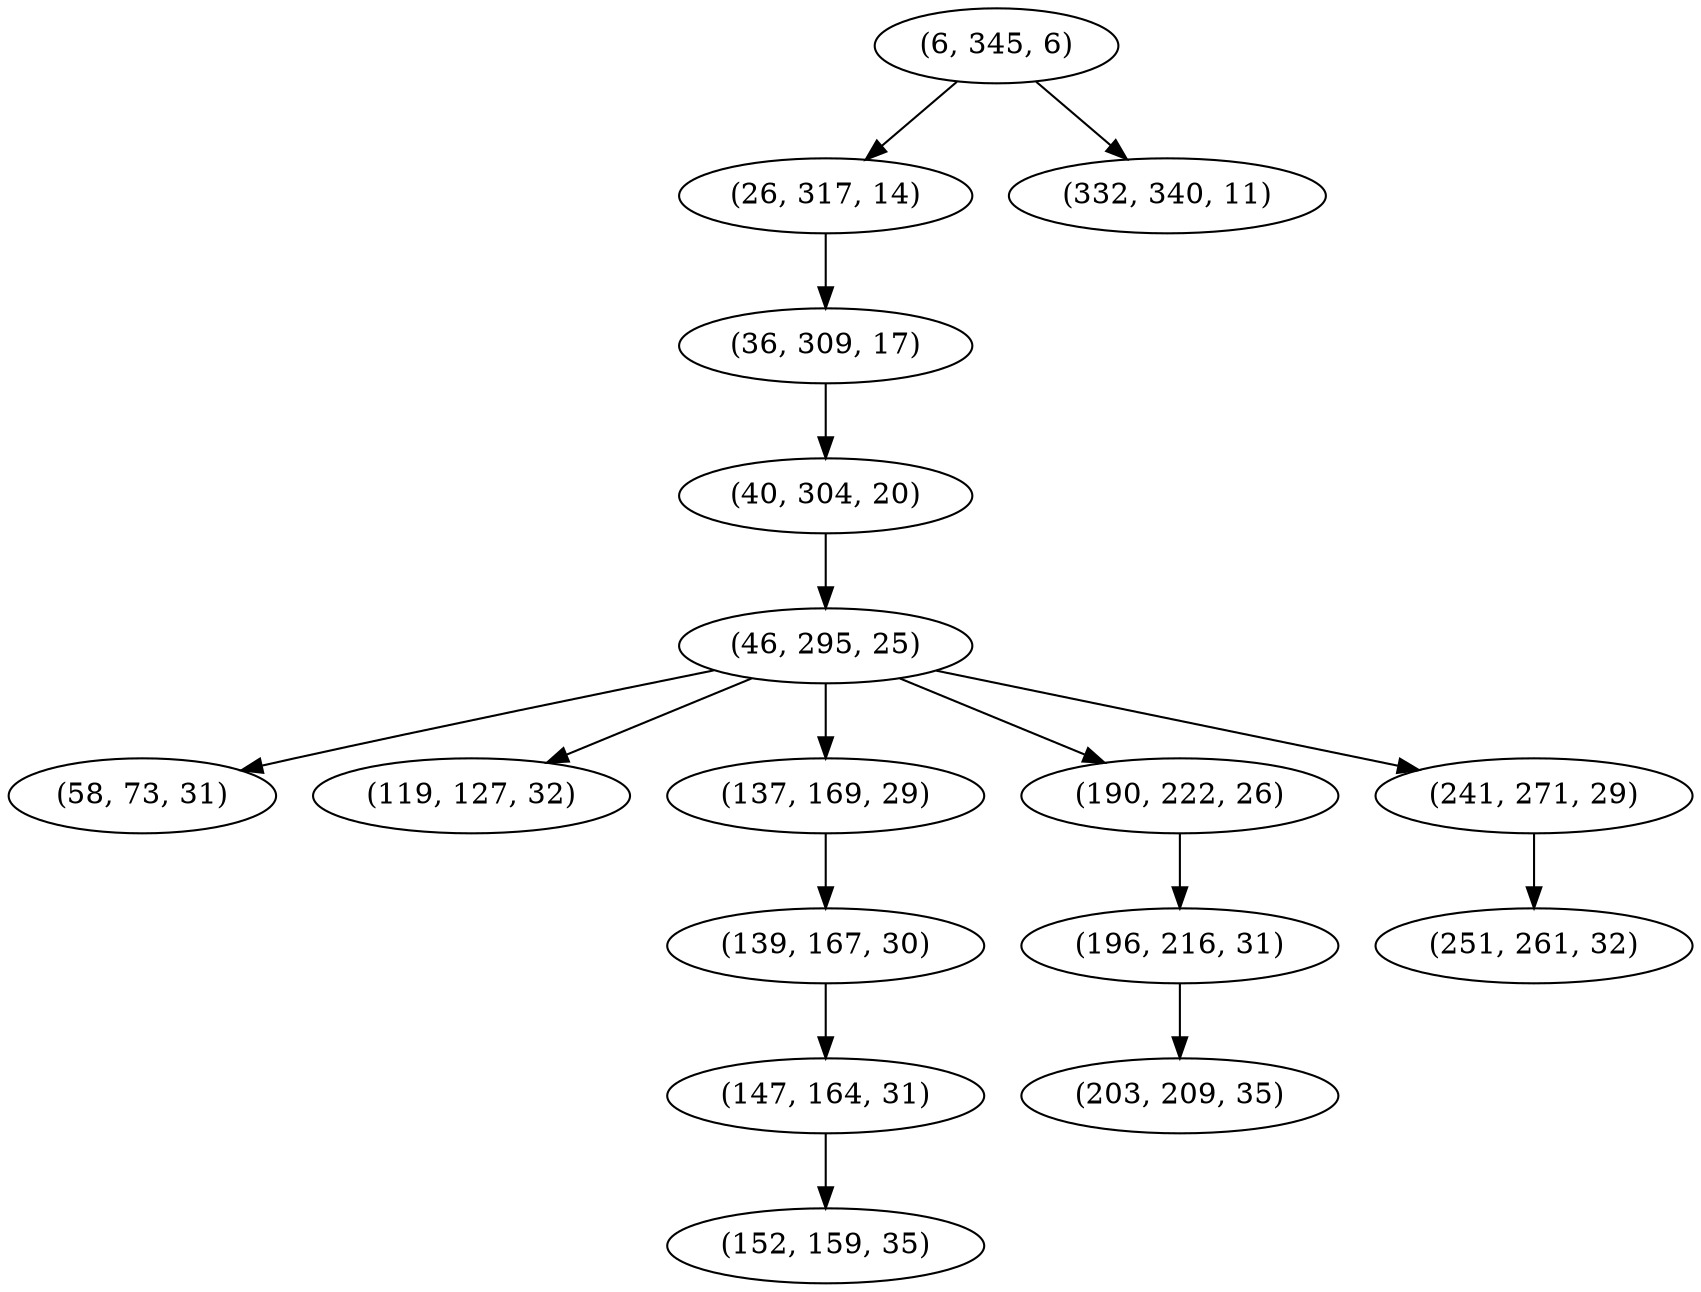digraph tree {
    "(6, 345, 6)";
    "(26, 317, 14)";
    "(36, 309, 17)";
    "(40, 304, 20)";
    "(46, 295, 25)";
    "(58, 73, 31)";
    "(119, 127, 32)";
    "(137, 169, 29)";
    "(139, 167, 30)";
    "(147, 164, 31)";
    "(152, 159, 35)";
    "(190, 222, 26)";
    "(196, 216, 31)";
    "(203, 209, 35)";
    "(241, 271, 29)";
    "(251, 261, 32)";
    "(332, 340, 11)";
    "(6, 345, 6)" -> "(26, 317, 14)";
    "(6, 345, 6)" -> "(332, 340, 11)";
    "(26, 317, 14)" -> "(36, 309, 17)";
    "(36, 309, 17)" -> "(40, 304, 20)";
    "(40, 304, 20)" -> "(46, 295, 25)";
    "(46, 295, 25)" -> "(58, 73, 31)";
    "(46, 295, 25)" -> "(119, 127, 32)";
    "(46, 295, 25)" -> "(137, 169, 29)";
    "(46, 295, 25)" -> "(190, 222, 26)";
    "(46, 295, 25)" -> "(241, 271, 29)";
    "(137, 169, 29)" -> "(139, 167, 30)";
    "(139, 167, 30)" -> "(147, 164, 31)";
    "(147, 164, 31)" -> "(152, 159, 35)";
    "(190, 222, 26)" -> "(196, 216, 31)";
    "(196, 216, 31)" -> "(203, 209, 35)";
    "(241, 271, 29)" -> "(251, 261, 32)";
}
